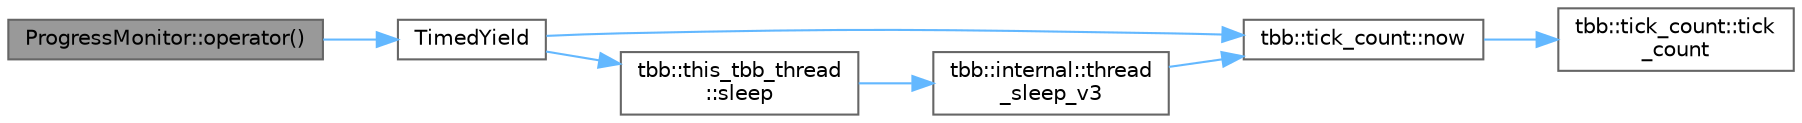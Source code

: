 digraph "ProgressMonitor::operator()"
{
 // LATEX_PDF_SIZE
  bgcolor="transparent";
  edge [fontname=Helvetica,fontsize=10,labelfontname=Helvetica,labelfontsize=10];
  node [fontname=Helvetica,fontsize=10,shape=box,height=0.2,width=0.4];
  rankdir="LR";
  Node1 [id="Node000001",label="ProgressMonitor::operator()",height=0.2,width=0.4,color="gray40", fillcolor="grey60", style="filled", fontcolor="black",tooltip=" "];
  Node1 -> Node2 [id="edge1_Node000001_Node000002",color="steelblue1",style="solid",tooltip=" "];
  Node2 [id="Node000002",label="TimedYield",height=0.2,width=0.4,color="grey40", fillcolor="white", style="filled",URL="$test__task__enqueue_8cpp.html#ab5e6e950b263470b3a4806034f2e2973",tooltip=" "];
  Node2 -> Node3 [id="edge2_Node000002_Node000003",color="steelblue1",style="solid",tooltip=" "];
  Node3 [id="Node000003",label="tbb::tick_count::now",height=0.2,width=0.4,color="grey40", fillcolor="white", style="filled",URL="$classtbb_1_1tick__count.html#a74dcecde7431ff4591d7c46fc1d50d7e",tooltip="Return current time."];
  Node3 -> Node4 [id="edge3_Node000003_Node000004",color="steelblue1",style="solid",tooltip=" "];
  Node4 [id="Node000004",label="tbb::tick_count::tick\l_count",height=0.2,width=0.4,color="grey40", fillcolor="white", style="filled",URL="$classtbb_1_1tick__count.html#a9f1daa0b7a4feb800f802b4be1f1e497",tooltip="Construct an absolute timestamp initialized to zero."];
  Node2 -> Node5 [id="edge4_Node000002_Node000005",color="steelblue1",style="solid",tooltip=" "];
  Node5 [id="Node000005",label="tbb::this_tbb_thread\l::sleep",height=0.2,width=0.4,color="grey40", fillcolor="white", style="filled",URL="$namespacetbb_1_1this__tbb__thread.html#affe20a9759de398241700c49a87086ab",tooltip="The current thread blocks at least until the time specified."];
  Node5 -> Node6 [id="edge5_Node000005_Node000006",color="steelblue1",style="solid",tooltip=" "];
  Node6 [id="Node000006",label="tbb::internal::thread\l_sleep_v3",height=0.2,width=0.4,color="grey40", fillcolor="white", style="filled",URL="$namespacetbb_1_1internal.html#ae4d0319f7c4e03cb63e4744873868e4b",tooltip=" "];
  Node6 -> Node3 [id="edge6_Node000006_Node000003",color="steelblue1",style="solid",tooltip=" "];
}
